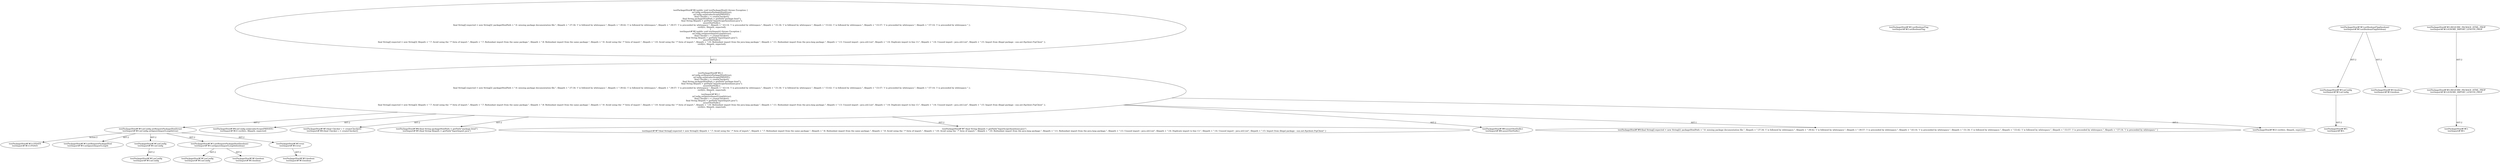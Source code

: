digraph "Pattern" {
0 [label="testPackageHtml#?#3:UPDATE
testImport#?#3:UPDATE" shape=ellipse]
1 [label="testPackageHtml#?#3:mConfig.setRequirePackageHtml(true)
testImport#?#3:mConfig.setIgnoreImportLength(true)" shape=ellipse]
2 [label="testPackageHtml#?#2:\{
    mConfig.setRequirePackageHtml(true);
    mConfig.setJavadocScope(PRIVATE);
    final Checker c = createChecker();
    final String packageHtmlPath = getPath(\"package.html\");
    final String filepath = getPath(\"InputScopeAnonInner.java\");
    assertNotNull(c);
    final String[] expected = new String[]\{ packageHtmlPath + \":0: missing package documentation file.\", filepath + \":37:34: '(' is followed by whitespace.\", filepath + \":39:42: '(' is followed by whitespace.\", filepath + \":39:57: ')' is preceeded by whitespace.\", filepath + \":43:14: ')' is preceeded by whitespace.\", filepath + \":51:34: '(' is followed by whitespace.\", filepath + \":53:42: '(' is followed by whitespace.\", filepath + \":53:57: ')' is preceeded by whitespace.\", filepath + \":57:14: ')' is preceeded by whitespace.\" \};
    verify(c, filepath, expected);
\}
testImport#?#2:\{
    mConfig.setIgnoreImportLength(true);
    final Checker c = createChecker();
    final String filepath = getPath(\"InputImport.java\");
    assertNotNull(c);
    final String[] expected = new String[]\{ filepath + \":7: Avoid using the '.*' form of import.\", filepath + \":7: Redundant import from the same package.\", filepath + \":8: Redundant import from the same package.\", filepath + \":9: Avoid using the '.*' form of import.\", filepath + \":10: Avoid using the '.*' form of import.\", filepath + \":10: Redundant import from the java.lang package.\", filepath + \":11: Redundant import from the java.lang package.\", filepath + \":13: Unused import - java.util.List\", filepath + \":14: Duplicate import to line 13.\", filepath + \":14: Unused import - java.util.List\", filepath + \":15: Import from illegal package - sun.net.ftpclient.FtpClient\" \};
    verify(c, filepath, expected);
\}" shape=ellipse]
3 [label="testPackageHtml#?#2:public void testPackageHtml() throws Exception \{
    mConfig.setRequirePackageHtml(true);
    mConfig.setJavadocScope(PRIVATE);
    final Checker c = createChecker();
    final String packageHtmlPath = getPath(\"package.html\");
    final String filepath = getPath(\"InputScopeAnonInner.java\");
    assertNotNull(c);
    final String[] expected = new String[]\{ packageHtmlPath + \":0: missing package documentation file.\", filepath + \":37:34: '(' is followed by whitespace.\", filepath + \":39:42: '(' is followed by whitespace.\", filepath + \":39:57: ')' is preceeded by whitespace.\", filepath + \":43:14: ')' is preceeded by whitespace.\", filepath + \":51:34: '(' is followed by whitespace.\", filepath + \":53:42: '(' is followed by whitespace.\", filepath + \":53:57: ')' is preceeded by whitespace.\", filepath + \":57:14: ')' is preceeded by whitespace.\" \};
    verify(c, filepath, expected);
\}
testImport#?#2:public void testImport() throws Exception \{
    mConfig.setIgnoreImportLength(true);
    final Checker c = createChecker();
    final String filepath = getPath(\"InputImport.java\");
    assertNotNull(c);
    final String[] expected = new String[]\{ filepath + \":7: Avoid using the '.*' form of import.\", filepath + \":7: Redundant import from the same package.\", filepath + \":8: Redundant import from the same package.\", filepath + \":9: Avoid using the '.*' form of import.\", filepath + \":10: Avoid using the '.*' form of import.\", filepath + \":10: Redundant import from the java.lang package.\", filepath + \":11: Redundant import from the java.lang package.\", filepath + \":13: Unused import - java.util.List\", filepath + \":14: Duplicate import to line 13.\", filepath + \":14: Unused import - java.util.List\", filepath + \":15: Import from illegal package - sun.net.ftpclient.FtpClient\" \};
    verify(c, filepath, expected);
\}" shape=ellipse]
4 [label="testPackageHtml#?#4:mConfig.setJavadocScope(PRIVATE)
testImport#?#21:verify(c, filepath, expected)" shape=ellipse]
5 [label="testPackageHtml#?#5:final Checker c = createChecker()
testImport#?#4:final Checker c = createChecker()" shape=ellipse]
6 [label="testPackageHtml#?#6:final String packageHtmlPath = getPath(\"package.html\")
testImport#?#5:final String filepath = getPath(\"InputImport.java\")" shape=ellipse]
7 [label="testPackageHtml#?#7:final String filepath = getPath(\"InputScopeAnonInner.java\")
testImport#?#7:final String[] expected = new String[]\{ filepath + \":7: Avoid using the '.*' form of import.\", filepath + \":7: Redundant import from the same package.\", filepath + \":8: Redundant import from the same package.\", filepath + \":9: Avoid using the '.*' form of import.\", filepath + \":10: Avoid using the '.*' form of import.\", filepath + \":10: Redundant import from the java.lang package.\", filepath + \":11: Redundant import from the java.lang package.\", filepath + \":13: Unused import - java.util.List\", filepath + \":14: Duplicate import to line 13.\", filepath + \":14: Unused import - java.util.List\", filepath + \":15: Import from illegal package - sun.net.ftpclient.FtpClient\" \}" shape=ellipse]
8 [label="testPackageHtml#?#8:assertNotNull(c)
testImport#?#6:assertNotNull(c)" shape=ellipse]
9 [label="testPackageHtml#?#9:final String[] expected = new String[]\{ packageHtmlPath + \":0: missing package documentation file.\", filepath + \":37:34: '(' is followed by whitespace.\", filepath + \":39:42: '(' is followed by whitespace.\", filepath + \":39:57: ')' is preceeded by whitespace.\", filepath + \":43:14: ')' is preceeded by whitespace.\", filepath + \":51:34: '(' is followed by whitespace.\", filepath + \":53:42: '(' is followed by whitespace.\", filepath + \":53:57: ')' is preceeded by whitespace.\", filepath + \":57:14: ')' is preceeded by whitespace.\" \}" shape=ellipse]
10 [label="testPackageHtml#?#21:verify(c, filepath, expected)" shape=ellipse]
11 [label="testPackageHtml#?#3:setRequirePackageHtml
testImport#?#3:setIgnoreImportLength" shape=ellipse]
12 [label="testPackageHtml#?#3:mConfig
testImport#?#3:mConfig" shape=ellipse]
13 [label="testPackageHtml#?#3:mConfig
testImport#?#3:mConfig" shape=ellipse]
14 [label="testPackageHtml#?#3:setRequirePackageHtml(boolean)
testImport#?#3:setIgnoreImportLength(boolean)" shape=ellipse]
15 [label="testPackageHtml#?#3:mConfig
testImport#?#3:mConfig" shape=ellipse]
16 [label="testPackageHtml#?#3:boolean
testImport#?#3:boolean" shape=ellipse]
17 [label="testPackageHtml#?#3:true
testImport#?#3:true" shape=ellipse]
18 [label="testPackageHtml#?#3:boolean
testImport#?#3:boolean" shape=ellipse]
19 [label="testPackageHtml#?#3:setBooleanFlag
testImport#?#3:setBooleanFlag" shape=ellipse]
20 [label="testPackageHtml#?#3:setBooleanFlag(boolean)
testImport#?#3:setBooleanFlag(boolean)" shape=ellipse]
21 [label="testPackageHtml#?#3:mConfig
testImport#?#3:mConfig" shape=ellipse]
22 [label="testPackageHtml#?#3:
testImport#?#3:" shape=ellipse]
23 [label="testPackageHtml#?#3:boolean
testImport#?#3:boolean" shape=ellipse]
24 [label="testPackageHtml#?#3:REQUIRE_PACKAGE_HTML_PROP
testImport#?#3:IGNORE_IMPORT_LENGTH_PROP" shape=ellipse]
25 [label="testPackageHtml#?#3:REQUIRE_PACKAGE_HTML_PROP
testImport#?#3:IGNORE_IMPORT_LENGTH_PROP" shape=ellipse]
26 [label="testPackageHtml#?#3:
testImport#?#3:" shape=ellipse]
1 -> 0 [label="Action:2"];
1 -> 11 [label="AST:2"];
1 -> 12 [label="AST:2"];
1 -> 14 [label="AST:2"];
1 -> 17 [label="AST:2"];
2 -> 1 [label="AST:2"];
2 -> 4 [label="AST:2"];
2 -> 5 [label="AST:2"];
2 -> 6 [label="AST:2"];
2 -> 7 [label="AST:2"];
2 -> 8 [label="AST:2"];
2 -> 9 [label="AST:1"];
2 -> 10 [label="AST:1"];
3 -> 2 [label="AST:2"];
12 -> 13 [label="AST:2"];
14 -> 15 [label="AST:2"];
14 -> 16 [label="AST:2"];
17 -> 18 [label="AST:2"];
20 -> 21 [label="AST:2"];
20 -> 23 [label="AST:2"];
21 -> 22 [label="AST:2"];
24 -> 25 [label="AST:2"];
25 -> 26 [label="AST:2"];
}